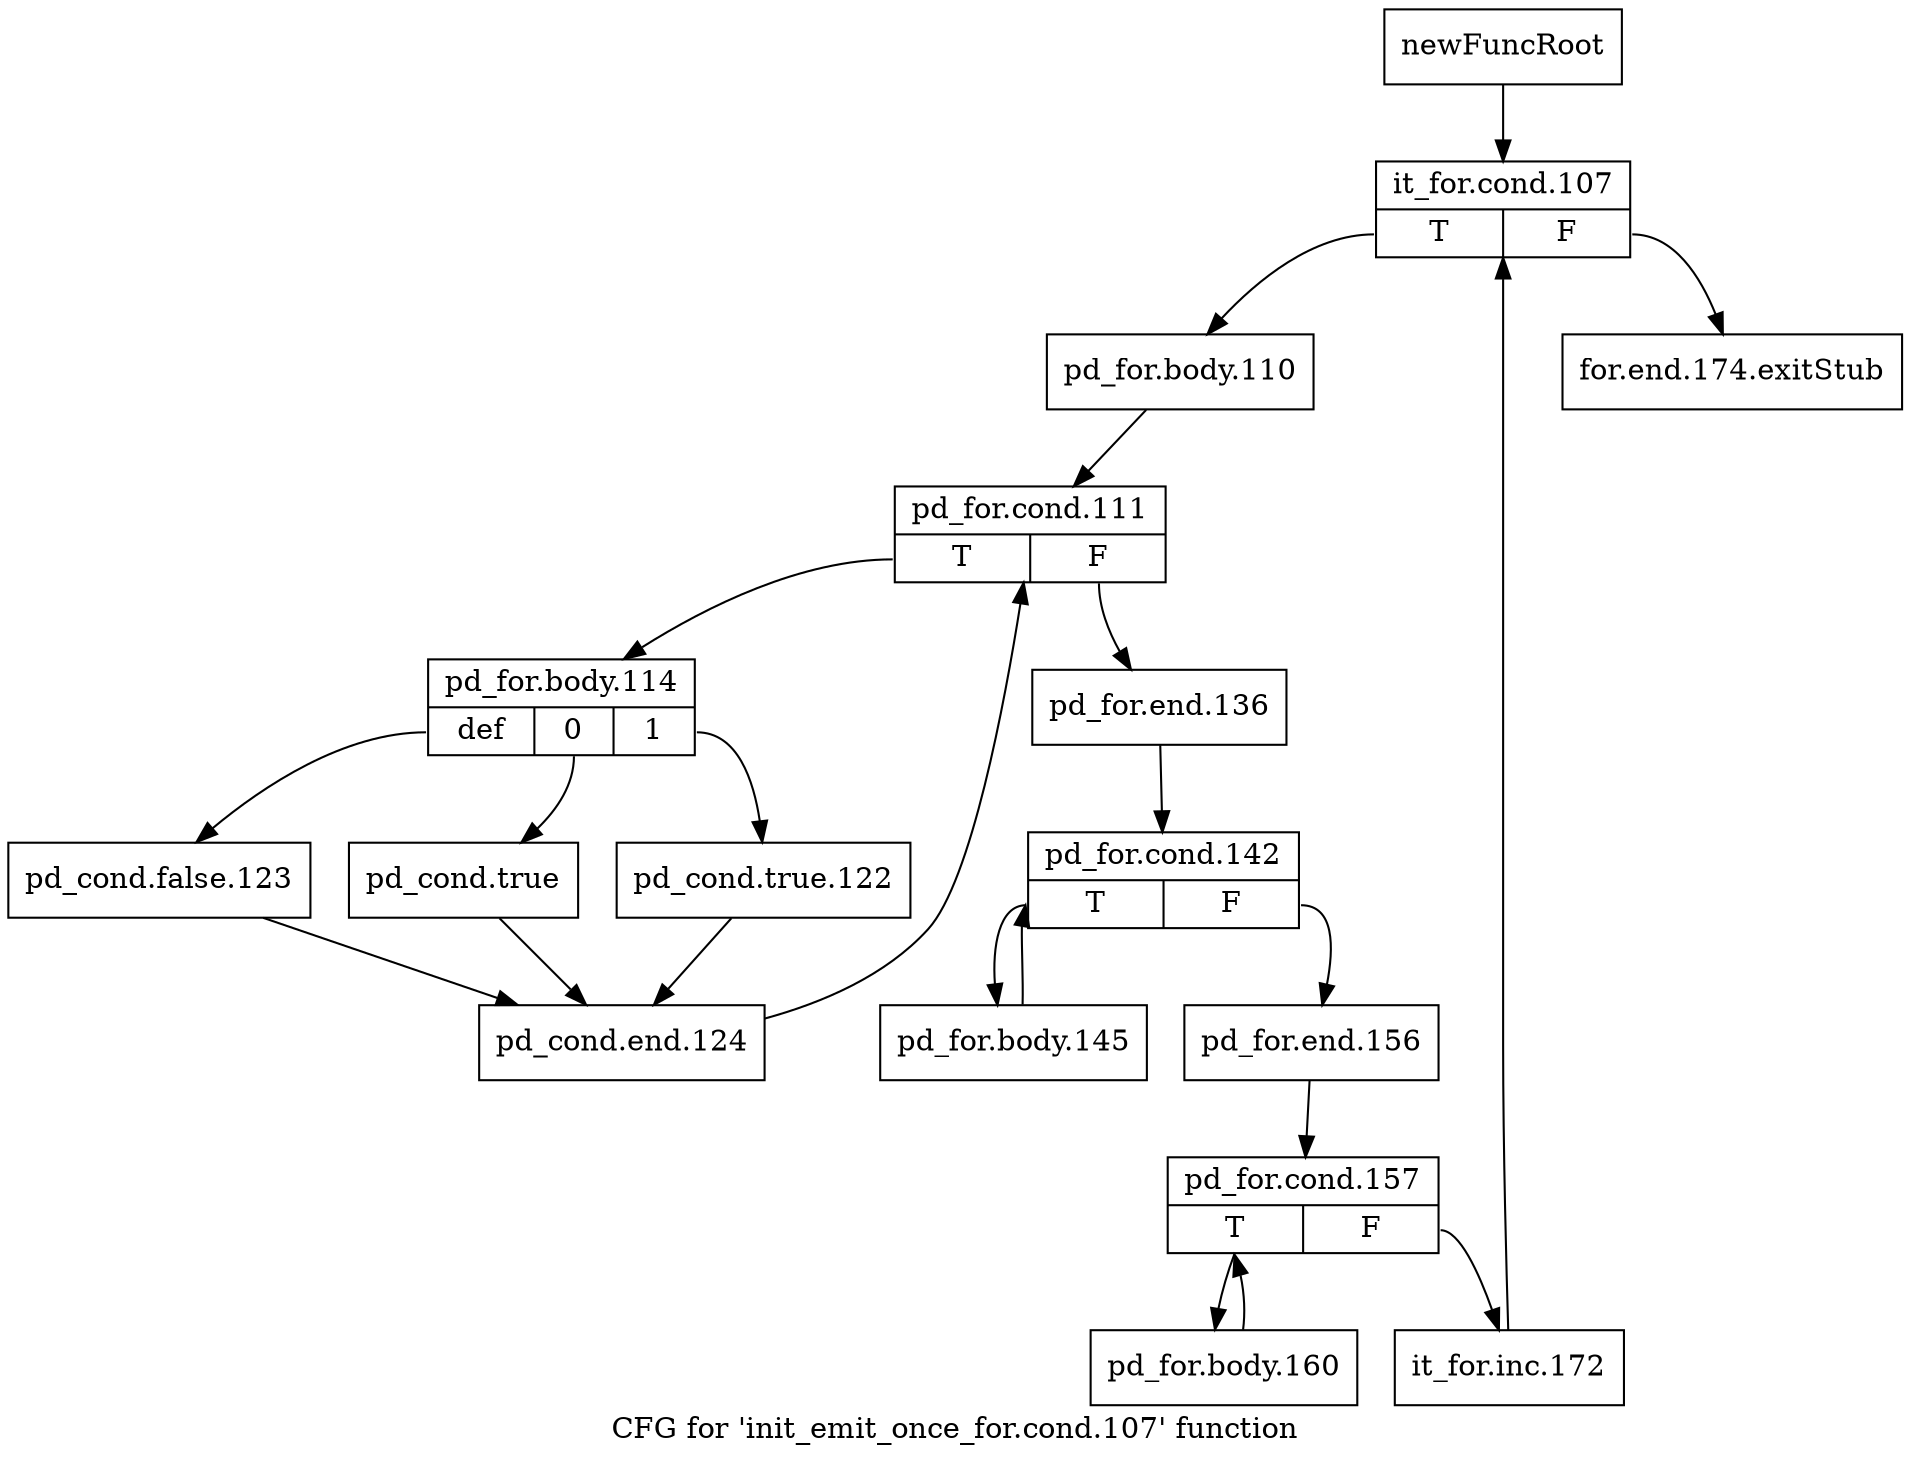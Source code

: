 digraph "CFG for 'init_emit_once_for.cond.107' function" {
	label="CFG for 'init_emit_once_for.cond.107' function";

	Node0xac8b760 [shape=record,label="{newFuncRoot}"];
	Node0xac8b760 -> Node0xac8b800;
	Node0xac8b7b0 [shape=record,label="{for.end.174.exitStub}"];
	Node0xac8b800 [shape=record,label="{it_for.cond.107|{<s0>T|<s1>F}}"];
	Node0xac8b800:s0 -> Node0xac8b850;
	Node0xac8b800:s1 -> Node0xac8b7b0;
	Node0xac8b850 [shape=record,label="{pd_for.body.110}"];
	Node0xac8b850 -> Node0xac8b8a0;
	Node0xac8b8a0 [shape=record,label="{pd_for.cond.111|{<s0>T|<s1>F}}"];
	Node0xac8b8a0:s0 -> Node0xac8bb20;
	Node0xac8b8a0:s1 -> Node0xac8b8f0;
	Node0xac8b8f0 [shape=record,label="{pd_for.end.136}"];
	Node0xac8b8f0 -> Node0xac8b940;
	Node0xac8b940 [shape=record,label="{pd_for.cond.142|{<s0>T|<s1>F}}"];
	Node0xac8b940:s0 -> Node0xac8bad0;
	Node0xac8b940:s1 -> Node0xac8b990;
	Node0xac8b990 [shape=record,label="{pd_for.end.156}"];
	Node0xac8b990 -> Node0xac8b9e0;
	Node0xac8b9e0 [shape=record,label="{pd_for.cond.157|{<s0>T|<s1>F}}"];
	Node0xac8b9e0:s0 -> Node0xac8ba80;
	Node0xac8b9e0:s1 -> Node0xac8ba30;
	Node0xac8ba30 [shape=record,label="{it_for.inc.172}"];
	Node0xac8ba30 -> Node0xac8b800;
	Node0xac8ba80 [shape=record,label="{pd_for.body.160}"];
	Node0xac8ba80 -> Node0xac8b9e0;
	Node0xac8bad0 [shape=record,label="{pd_for.body.145}"];
	Node0xac8bad0 -> Node0xac8b940;
	Node0xac8bb20 [shape=record,label="{pd_for.body.114|{<s0>def|<s1>0|<s2>1}}"];
	Node0xac8bb20:s0 -> Node0xac8bc10;
	Node0xac8bb20:s1 -> Node0xac8bbc0;
	Node0xac8bb20:s2 -> Node0xac8bb70;
	Node0xac8bb70 [shape=record,label="{pd_cond.true.122}"];
	Node0xac8bb70 -> Node0xac8bc60;
	Node0xac8bbc0 [shape=record,label="{pd_cond.true}"];
	Node0xac8bbc0 -> Node0xac8bc60;
	Node0xac8bc10 [shape=record,label="{pd_cond.false.123}"];
	Node0xac8bc10 -> Node0xac8bc60;
	Node0xac8bc60 [shape=record,label="{pd_cond.end.124}"];
	Node0xac8bc60 -> Node0xac8b8a0;
}
